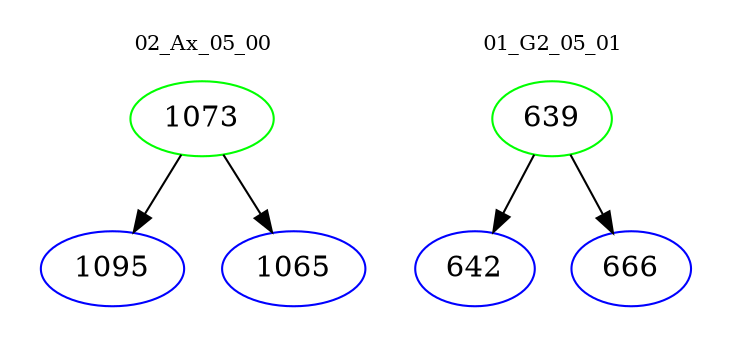 digraph{
subgraph cluster_0 {
color = white
label = "02_Ax_05_00";
fontsize=10;
T0_1073 [label="1073", color="green"]
T0_1073 -> T0_1095 [color="black"]
T0_1095 [label="1095", color="blue"]
T0_1073 -> T0_1065 [color="black"]
T0_1065 [label="1065", color="blue"]
}
subgraph cluster_1 {
color = white
label = "01_G2_05_01";
fontsize=10;
T1_639 [label="639", color="green"]
T1_639 -> T1_642 [color="black"]
T1_642 [label="642", color="blue"]
T1_639 -> T1_666 [color="black"]
T1_666 [label="666", color="blue"]
}
}
